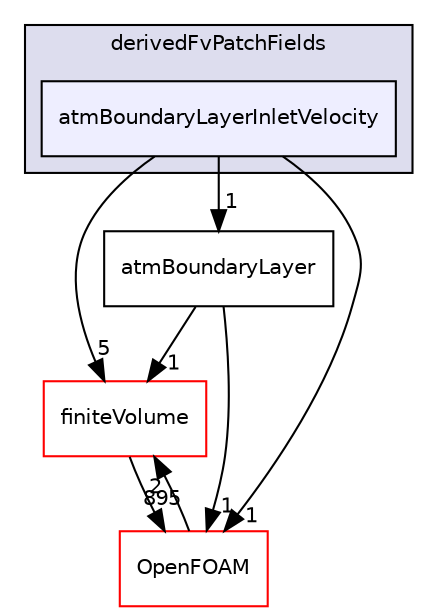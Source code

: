 digraph "src/atmosphericModels/derivedFvPatchFields/atmBoundaryLayerInletVelocity" {
  bgcolor=transparent;
  compound=true
  node [ fontsize="10", fontname="Helvetica"];
  edge [ labelfontsize="10", labelfontname="Helvetica"];
  subgraph clusterdir_e580a0489938542e853307e9226a419e {
    graph [ bgcolor="#ddddee", pencolor="black", label="derivedFvPatchFields" fontname="Helvetica", fontsize="10", URL="dir_e580a0489938542e853307e9226a419e.html"]
  dir_094458c05f48fb8b1c5df1543ce1ffc9 [shape=box, label="atmBoundaryLayerInletVelocity", style="filled", fillcolor="#eeeeff", pencolor="black", URL="dir_094458c05f48fb8b1c5df1543ce1ffc9.html"];
  }
  dir_9bd15774b555cf7259a6fa18f99fe99b [shape=box label="finiteVolume" color="red" URL="dir_9bd15774b555cf7259a6fa18f99fe99b.html"];
  dir_0b277ca639d856e9f7b52700d279e3ef [shape=box label="atmBoundaryLayer" URL="dir_0b277ca639d856e9f7b52700d279e3ef.html"];
  dir_c5473ff19b20e6ec4dfe5c310b3778a8 [shape=box label="OpenFOAM" color="red" URL="dir_c5473ff19b20e6ec4dfe5c310b3778a8.html"];
  dir_094458c05f48fb8b1c5df1543ce1ffc9->dir_9bd15774b555cf7259a6fa18f99fe99b [headlabel="5", labeldistance=1.5 headhref="dir_000505_000814.html"];
  dir_094458c05f48fb8b1c5df1543ce1ffc9->dir_0b277ca639d856e9f7b52700d279e3ef [headlabel="1", labeldistance=1.5 headhref="dir_000505_000502.html"];
  dir_094458c05f48fb8b1c5df1543ce1ffc9->dir_c5473ff19b20e6ec4dfe5c310b3778a8 [headlabel="1", labeldistance=1.5 headhref="dir_000505_002151.html"];
  dir_9bd15774b555cf7259a6fa18f99fe99b->dir_c5473ff19b20e6ec4dfe5c310b3778a8 [headlabel="895", labeldistance=1.5 headhref="dir_000814_002151.html"];
  dir_0b277ca639d856e9f7b52700d279e3ef->dir_9bd15774b555cf7259a6fa18f99fe99b [headlabel="1", labeldistance=1.5 headhref="dir_000502_000814.html"];
  dir_0b277ca639d856e9f7b52700d279e3ef->dir_c5473ff19b20e6ec4dfe5c310b3778a8 [headlabel="1", labeldistance=1.5 headhref="dir_000502_002151.html"];
  dir_c5473ff19b20e6ec4dfe5c310b3778a8->dir_9bd15774b555cf7259a6fa18f99fe99b [headlabel="2", labeldistance=1.5 headhref="dir_002151_000814.html"];
}
